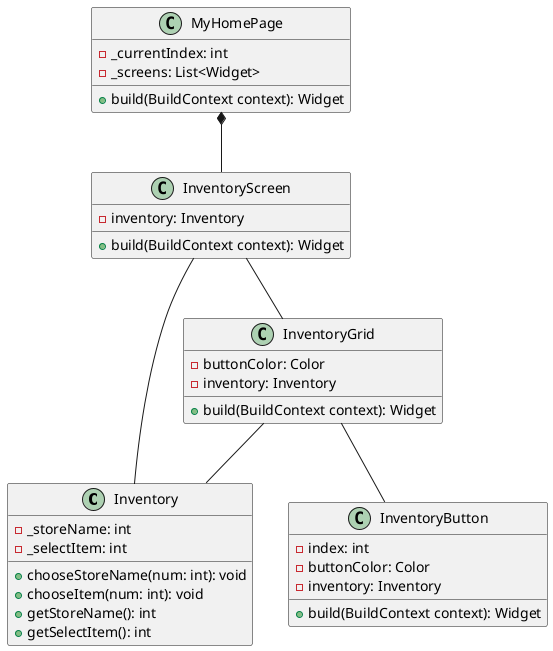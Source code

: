 @startuml
class Inventory {
  - _storeName: int
  - _selectItem: int
  + chooseStoreName(num: int): void
  + chooseItem(num: int): void
  + getStoreName(): int
  + getSelectItem(): int
}

class InventoryScreen {
  - inventory: Inventory
  + build(BuildContext context): Widget
}

class InventoryGrid {
  - buttonColor: Color
  - inventory: Inventory
  + build(BuildContext context): Widget
}

class InventoryButton {
  - index: int
  - buttonColor: Color
  - inventory: Inventory
  + build(BuildContext context): Widget
}

class MyHomePage {
  - _currentIndex: int
  - _screens: List<Widget>
  + build(BuildContext context): Widget
}

MyHomePage *-- InventoryScreen

InventoryScreen -- Inventory
InventoryScreen -- InventoryGrid

InventoryGrid -- InventoryButton
InventoryGrid -- Inventory
@enduml
